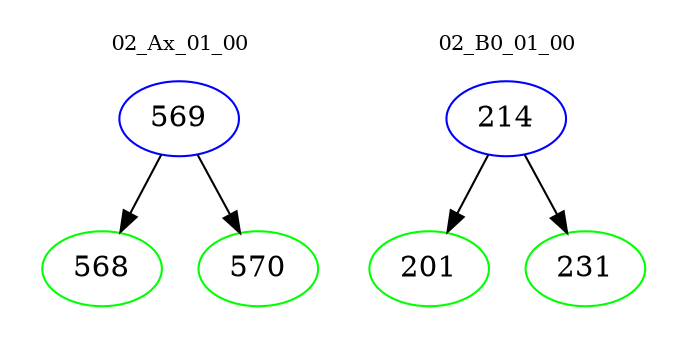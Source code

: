 digraph{
subgraph cluster_0 {
color = white
label = "02_Ax_01_00";
fontsize=10;
T0_569 [label="569", color="blue"]
T0_569 -> T0_568 [color="black"]
T0_568 [label="568", color="green"]
T0_569 -> T0_570 [color="black"]
T0_570 [label="570", color="green"]
}
subgraph cluster_1 {
color = white
label = "02_B0_01_00";
fontsize=10;
T1_214 [label="214", color="blue"]
T1_214 -> T1_201 [color="black"]
T1_201 [label="201", color="green"]
T1_214 -> T1_231 [color="black"]
T1_231 [label="231", color="green"]
}
}
